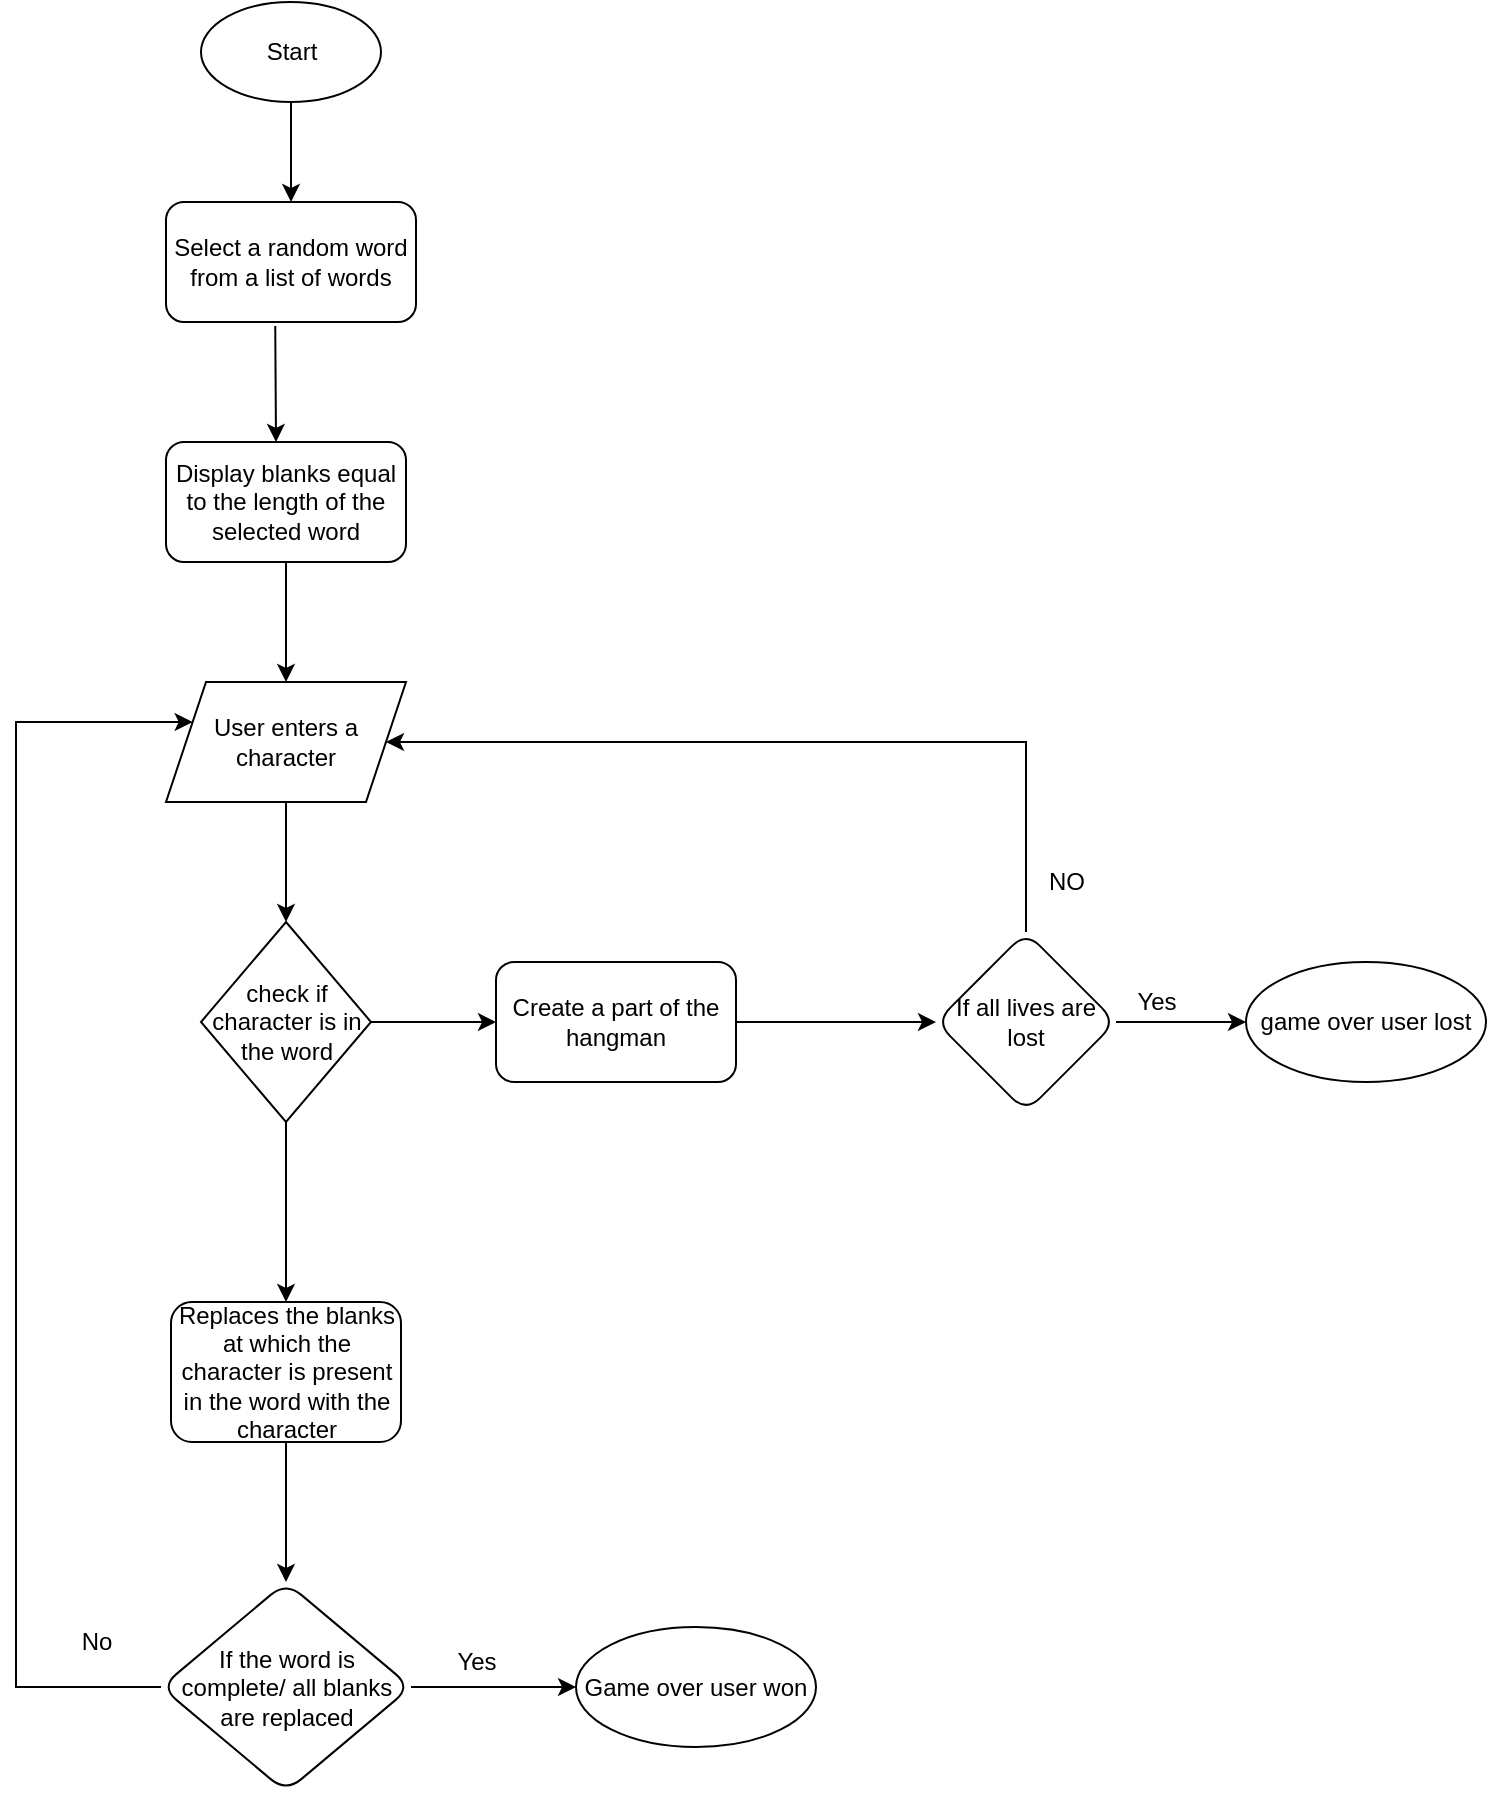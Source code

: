 <mxfile version="18.1.2" type="github">
  <diagram id="C5RBs43oDa-KdzZeNtuy" name="Page-1">
    <mxGraphModel dx="1038" dy="1716" grid="1" gridSize="10" guides="1" tooltips="1" connect="1" arrows="1" fold="1" page="1" pageScale="1" pageWidth="827" pageHeight="1169" math="0" shadow="0">
      <root>
        <mxCell id="WIyWlLk6GJQsqaUBKTNV-0" />
        <mxCell id="WIyWlLk6GJQsqaUBKTNV-1" parent="WIyWlLk6GJQsqaUBKTNV-0" />
        <mxCell id="WIyWlLk6GJQsqaUBKTNV-3" value="Select a random word from a list of words" style="rounded=1;whiteSpace=wrap;html=1;fontSize=12;glass=0;strokeWidth=1;shadow=0;" parent="WIyWlLk6GJQsqaUBKTNV-1" vertex="1">
          <mxGeometry x="145" y="80" width="125" height="60" as="geometry" />
        </mxCell>
        <mxCell id="jT_ZpZNhPVKsYyTXHoG0-0" value="Start" style="ellipse;whiteSpace=wrap;html=1;" vertex="1" parent="WIyWlLk6GJQsqaUBKTNV-1">
          <mxGeometry x="162.5" y="-20" width="90" height="50" as="geometry" />
        </mxCell>
        <mxCell id="jT_ZpZNhPVKsYyTXHoG0-1" value="" style="endArrow=classic;html=1;rounded=0;exitX=0.5;exitY=1;exitDx=0;exitDy=0;entryX=0.5;entryY=0;entryDx=0;entryDy=0;" edge="1" parent="WIyWlLk6GJQsqaUBKTNV-1" source="jT_ZpZNhPVKsYyTXHoG0-0" target="WIyWlLk6GJQsqaUBKTNV-3">
          <mxGeometry width="50" height="50" relative="1" as="geometry">
            <mxPoint x="390" y="110" as="sourcePoint" />
            <mxPoint x="220" y="70" as="targetPoint" />
          </mxGeometry>
        </mxCell>
        <mxCell id="jT_ZpZNhPVKsYyTXHoG0-2" value="" style="endArrow=classic;html=1;rounded=0;exitX=0.437;exitY=1.033;exitDx=0;exitDy=0;exitPerimeter=0;" edge="1" parent="WIyWlLk6GJQsqaUBKTNV-1" source="WIyWlLk6GJQsqaUBKTNV-3">
          <mxGeometry width="50" height="50" relative="1" as="geometry">
            <mxPoint x="390" y="200" as="sourcePoint" />
            <mxPoint x="200" y="200" as="targetPoint" />
            <Array as="points" />
          </mxGeometry>
        </mxCell>
        <mxCell id="jT_ZpZNhPVKsYyTXHoG0-3" value="Display blanks equal to the length of the selected word" style="rounded=1;whiteSpace=wrap;html=1;" vertex="1" parent="WIyWlLk6GJQsqaUBKTNV-1">
          <mxGeometry x="145" y="200" width="120" height="60" as="geometry" />
        </mxCell>
        <mxCell id="jT_ZpZNhPVKsYyTXHoG0-4" value="" style="endArrow=classic;html=1;rounded=0;exitX=0.5;exitY=1;exitDx=0;exitDy=0;" edge="1" parent="WIyWlLk6GJQsqaUBKTNV-1" source="jT_ZpZNhPVKsYyTXHoG0-3">
          <mxGeometry width="50" height="50" relative="1" as="geometry">
            <mxPoint x="390" y="190" as="sourcePoint" />
            <mxPoint x="205" y="320" as="targetPoint" />
          </mxGeometry>
        </mxCell>
        <mxCell id="jT_ZpZNhPVKsYyTXHoG0-8" value="" style="edgeStyle=orthogonalEdgeStyle;rounded=0;orthogonalLoop=1;jettySize=auto;html=1;" edge="1" parent="WIyWlLk6GJQsqaUBKTNV-1" source="jT_ZpZNhPVKsYyTXHoG0-5" target="jT_ZpZNhPVKsYyTXHoG0-6">
          <mxGeometry relative="1" as="geometry" />
        </mxCell>
        <mxCell id="jT_ZpZNhPVKsYyTXHoG0-5" value="User enters a character" style="shape=parallelogram;perimeter=parallelogramPerimeter;whiteSpace=wrap;html=1;fixedSize=1;" vertex="1" parent="WIyWlLk6GJQsqaUBKTNV-1">
          <mxGeometry x="145" y="320" width="120" height="60" as="geometry" />
        </mxCell>
        <mxCell id="jT_ZpZNhPVKsYyTXHoG0-10" value="" style="edgeStyle=orthogonalEdgeStyle;rounded=0;orthogonalLoop=1;jettySize=auto;html=1;" edge="1" parent="WIyWlLk6GJQsqaUBKTNV-1" source="jT_ZpZNhPVKsYyTXHoG0-6" target="jT_ZpZNhPVKsYyTXHoG0-9">
          <mxGeometry relative="1" as="geometry" />
        </mxCell>
        <mxCell id="jT_ZpZNhPVKsYyTXHoG0-20" value="" style="edgeStyle=orthogonalEdgeStyle;rounded=0;orthogonalLoop=1;jettySize=auto;html=1;" edge="1" parent="WIyWlLk6GJQsqaUBKTNV-1" source="jT_ZpZNhPVKsYyTXHoG0-6" target="jT_ZpZNhPVKsYyTXHoG0-19">
          <mxGeometry relative="1" as="geometry" />
        </mxCell>
        <mxCell id="jT_ZpZNhPVKsYyTXHoG0-6" value="check if character is in the word" style="rhombus;whiteSpace=wrap;html=1;" vertex="1" parent="WIyWlLk6GJQsqaUBKTNV-1">
          <mxGeometry x="162.5" y="440" width="85" height="100" as="geometry" />
        </mxCell>
        <mxCell id="jT_ZpZNhPVKsYyTXHoG0-12" value="" style="edgeStyle=orthogonalEdgeStyle;rounded=0;orthogonalLoop=1;jettySize=auto;html=1;" edge="1" parent="WIyWlLk6GJQsqaUBKTNV-1" source="jT_ZpZNhPVKsYyTXHoG0-9" target="jT_ZpZNhPVKsYyTXHoG0-11">
          <mxGeometry relative="1" as="geometry" />
        </mxCell>
        <mxCell id="jT_ZpZNhPVKsYyTXHoG0-9" value="Create a part of the hangman" style="rounded=1;whiteSpace=wrap;html=1;" vertex="1" parent="WIyWlLk6GJQsqaUBKTNV-1">
          <mxGeometry x="310" y="460" width="120" height="60" as="geometry" />
        </mxCell>
        <mxCell id="jT_ZpZNhPVKsYyTXHoG0-14" value="" style="edgeStyle=orthogonalEdgeStyle;rounded=0;orthogonalLoop=1;jettySize=auto;html=1;" edge="1" parent="WIyWlLk6GJQsqaUBKTNV-1" source="jT_ZpZNhPVKsYyTXHoG0-11" target="jT_ZpZNhPVKsYyTXHoG0-13">
          <mxGeometry relative="1" as="geometry" />
        </mxCell>
        <mxCell id="jT_ZpZNhPVKsYyTXHoG0-16" value="" style="edgeStyle=orthogonalEdgeStyle;rounded=0;orthogonalLoop=1;jettySize=auto;html=1;entryX=1;entryY=0.5;entryDx=0;entryDy=0;" edge="1" parent="WIyWlLk6GJQsqaUBKTNV-1" source="jT_ZpZNhPVKsYyTXHoG0-11" target="jT_ZpZNhPVKsYyTXHoG0-5">
          <mxGeometry relative="1" as="geometry">
            <mxPoint x="575" y="350" as="targetPoint" />
            <Array as="points">
              <mxPoint x="575" y="350" />
            </Array>
          </mxGeometry>
        </mxCell>
        <mxCell id="jT_ZpZNhPVKsYyTXHoG0-11" value="If all lives are lost" style="rhombus;whiteSpace=wrap;html=1;rounded=1;" vertex="1" parent="WIyWlLk6GJQsqaUBKTNV-1">
          <mxGeometry x="530" y="445" width="90" height="90" as="geometry" />
        </mxCell>
        <mxCell id="jT_ZpZNhPVKsYyTXHoG0-13" value="game over user lost" style="ellipse;whiteSpace=wrap;html=1;rounded=1;" vertex="1" parent="WIyWlLk6GJQsqaUBKTNV-1">
          <mxGeometry x="685" y="460" width="120" height="60" as="geometry" />
        </mxCell>
        <mxCell id="jT_ZpZNhPVKsYyTXHoG0-17" value="NO" style="text;html=1;align=center;verticalAlign=middle;resizable=0;points=[];autosize=1;strokeColor=none;fillColor=none;" vertex="1" parent="WIyWlLk6GJQsqaUBKTNV-1">
          <mxGeometry x="580" y="410" width="30" height="20" as="geometry" />
        </mxCell>
        <mxCell id="jT_ZpZNhPVKsYyTXHoG0-18" value="Yes" style="text;html=1;align=center;verticalAlign=middle;resizable=0;points=[];autosize=1;strokeColor=none;fillColor=none;" vertex="1" parent="WIyWlLk6GJQsqaUBKTNV-1">
          <mxGeometry x="620" y="470" width="40" height="20" as="geometry" />
        </mxCell>
        <mxCell id="jT_ZpZNhPVKsYyTXHoG0-22" value="" style="edgeStyle=orthogonalEdgeStyle;rounded=0;orthogonalLoop=1;jettySize=auto;html=1;" edge="1" parent="WIyWlLk6GJQsqaUBKTNV-1" source="jT_ZpZNhPVKsYyTXHoG0-19" target="jT_ZpZNhPVKsYyTXHoG0-21">
          <mxGeometry relative="1" as="geometry" />
        </mxCell>
        <mxCell id="jT_ZpZNhPVKsYyTXHoG0-19" value="Replaces the blanks at which the character is present in the word with the character" style="rounded=1;whiteSpace=wrap;html=1;" vertex="1" parent="WIyWlLk6GJQsqaUBKTNV-1">
          <mxGeometry x="147.5" y="630" width="115" height="70" as="geometry" />
        </mxCell>
        <mxCell id="jT_ZpZNhPVKsYyTXHoG0-24" value="" style="edgeStyle=orthogonalEdgeStyle;rounded=0;orthogonalLoop=1;jettySize=auto;html=1;" edge="1" parent="WIyWlLk6GJQsqaUBKTNV-1" source="jT_ZpZNhPVKsYyTXHoG0-21" target="jT_ZpZNhPVKsYyTXHoG0-23">
          <mxGeometry relative="1" as="geometry" />
        </mxCell>
        <mxCell id="jT_ZpZNhPVKsYyTXHoG0-26" value="" style="edgeStyle=orthogonalEdgeStyle;rounded=0;orthogonalLoop=1;jettySize=auto;html=1;" edge="1" parent="WIyWlLk6GJQsqaUBKTNV-1" source="jT_ZpZNhPVKsYyTXHoG0-21" target="jT_ZpZNhPVKsYyTXHoG0-5">
          <mxGeometry relative="1" as="geometry">
            <mxPoint x="40" y="340" as="targetPoint" />
            <Array as="points">
              <mxPoint x="70" y="823" />
              <mxPoint x="70" y="340" />
            </Array>
          </mxGeometry>
        </mxCell>
        <mxCell id="jT_ZpZNhPVKsYyTXHoG0-21" value="If the word is complete/ all blanks are replaced" style="rhombus;whiteSpace=wrap;html=1;rounded=1;" vertex="1" parent="WIyWlLk6GJQsqaUBKTNV-1">
          <mxGeometry x="142.5" y="770" width="125" height="105" as="geometry" />
        </mxCell>
        <mxCell id="jT_ZpZNhPVKsYyTXHoG0-23" value="Game over user won" style="ellipse;whiteSpace=wrap;html=1;rounded=1;" vertex="1" parent="WIyWlLk6GJQsqaUBKTNV-1">
          <mxGeometry x="350" y="792.5" width="120" height="60" as="geometry" />
        </mxCell>
        <mxCell id="jT_ZpZNhPVKsYyTXHoG0-27" value="Yes" style="text;html=1;align=center;verticalAlign=middle;resizable=0;points=[];autosize=1;strokeColor=none;fillColor=none;" vertex="1" parent="WIyWlLk6GJQsqaUBKTNV-1">
          <mxGeometry x="280" y="800" width="40" height="20" as="geometry" />
        </mxCell>
        <mxCell id="jT_ZpZNhPVKsYyTXHoG0-28" value="No" style="text;html=1;align=center;verticalAlign=middle;resizable=0;points=[];autosize=1;strokeColor=none;fillColor=none;" vertex="1" parent="WIyWlLk6GJQsqaUBKTNV-1">
          <mxGeometry x="95" y="790" width="30" height="20" as="geometry" />
        </mxCell>
      </root>
    </mxGraphModel>
  </diagram>
</mxfile>
